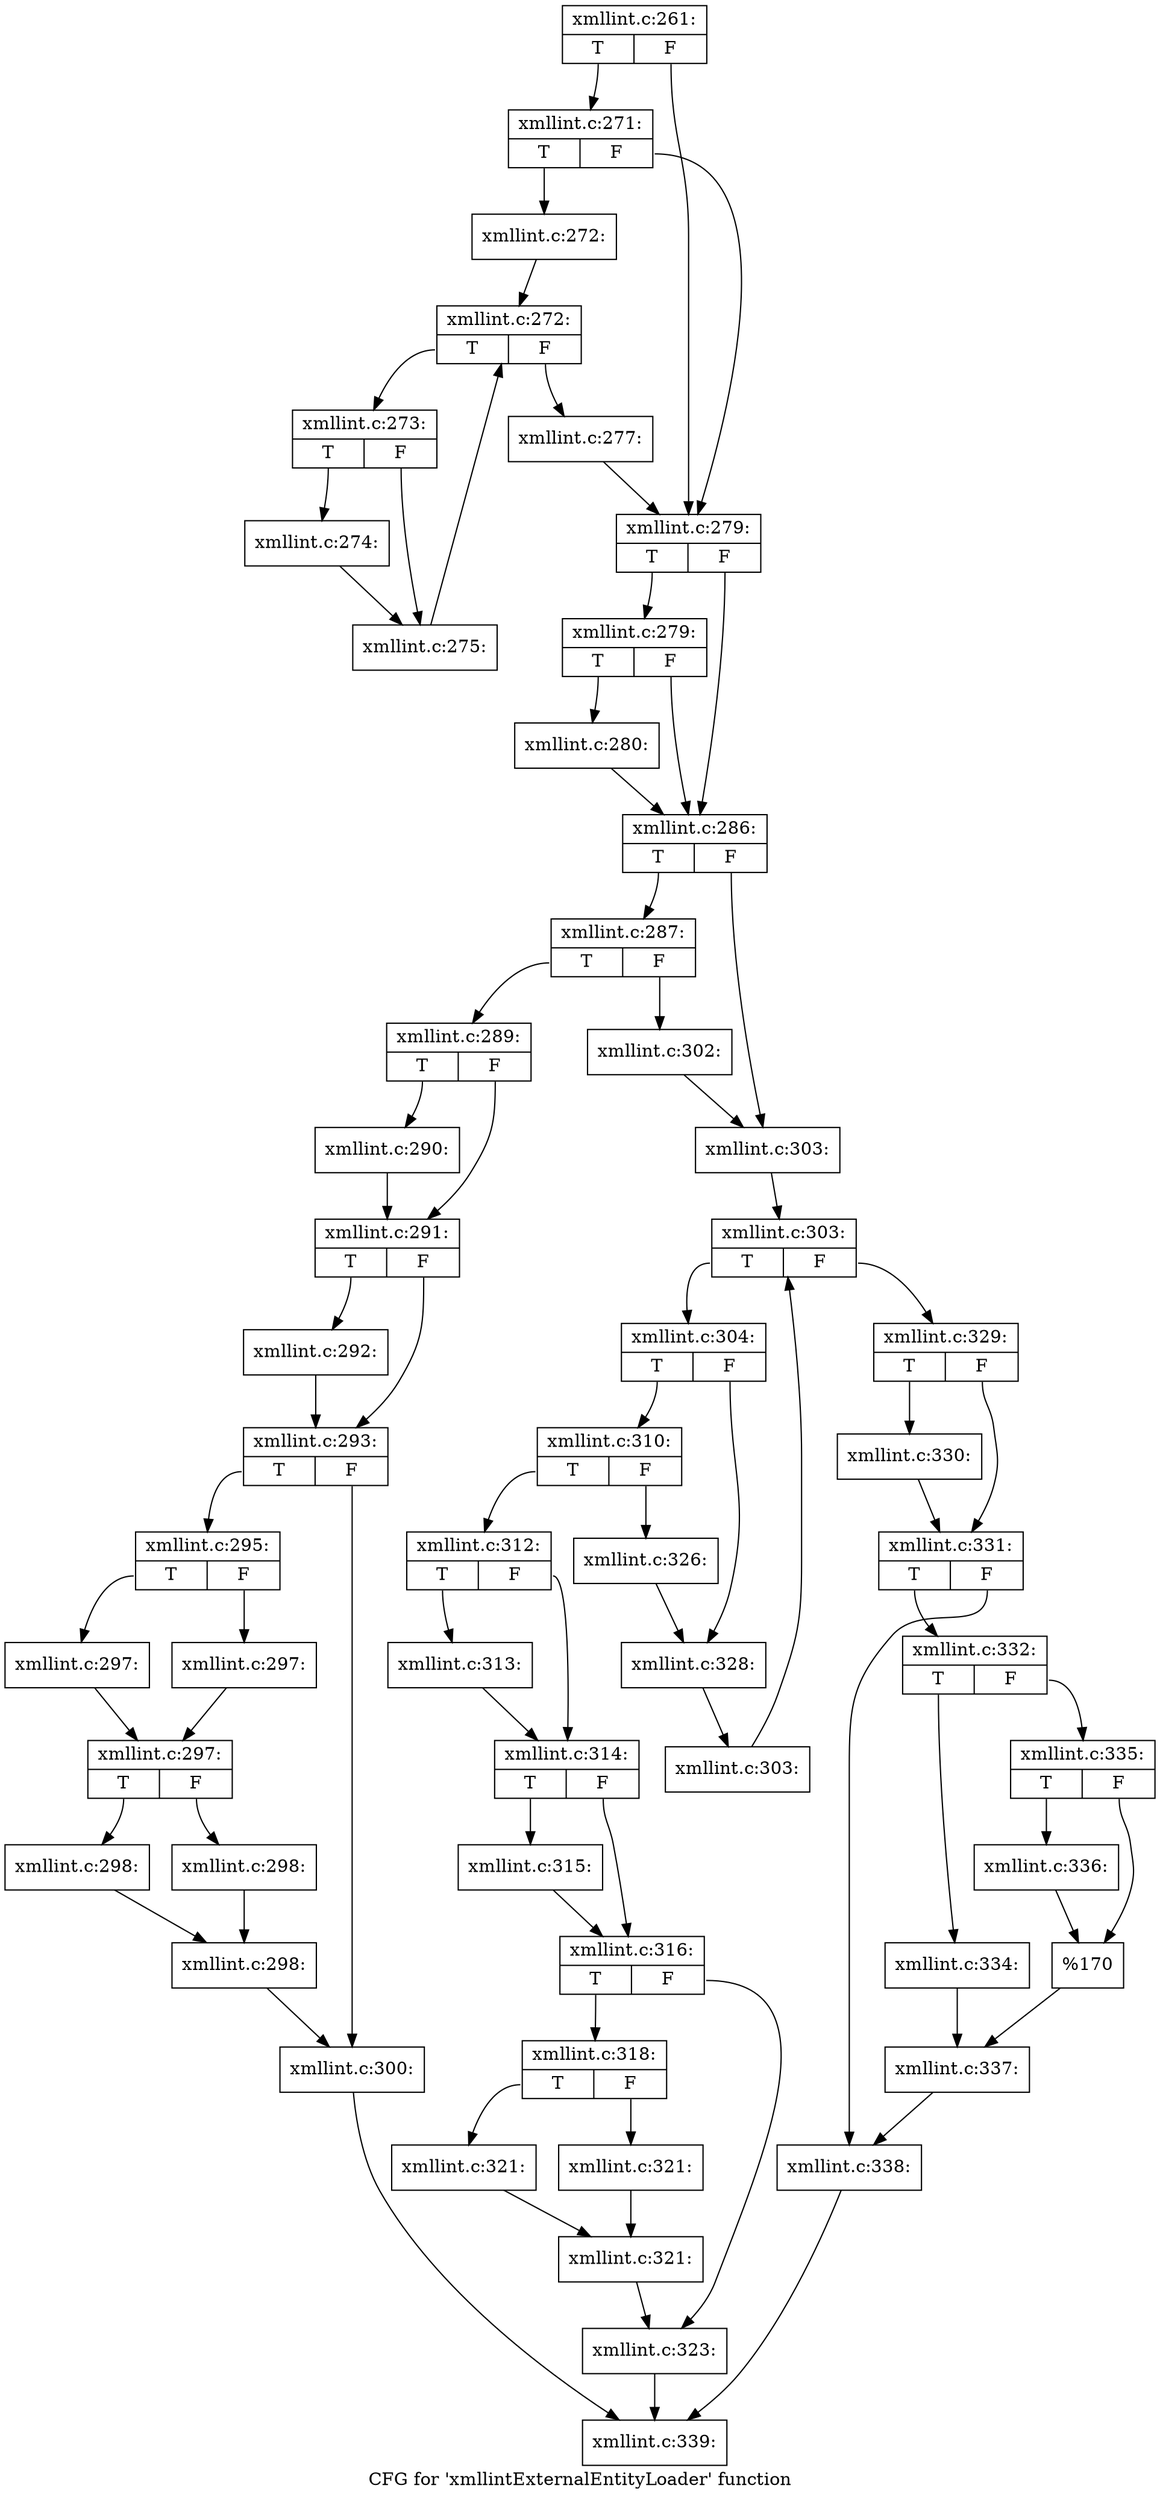 digraph "CFG for 'xmllintExternalEntityLoader' function" {
	label="CFG for 'xmllintExternalEntityLoader' function";

	Node0x4a36520 [shape=record,label="{xmllint.c:261:|{<s0>T|<s1>F}}"];
	Node0x4a36520:s0 -> Node0x4a38820;
	Node0x4a36520:s1 -> Node0x4a387d0;
	Node0x4a38820 [shape=record,label="{xmllint.c:271:|{<s0>T|<s1>F}}"];
	Node0x4a38820:s0 -> Node0x4a38780;
	Node0x4a38820:s1 -> Node0x4a387d0;
	Node0x4a38780 [shape=record,label="{xmllint.c:272:}"];
	Node0x4a38780 -> Node0x4a38da0;
	Node0x4a38da0 [shape=record,label="{xmllint.c:272:|{<s0>T|<s1>F}}"];
	Node0x4a38da0:s0 -> Node0x4a391f0;
	Node0x4a38da0:s1 -> Node0x4a38f60;
	Node0x4a391f0 [shape=record,label="{xmllint.c:273:|{<s0>T|<s1>F}}"];
	Node0x4a391f0:s0 -> Node0x4a393e0;
	Node0x4a391f0:s1 -> Node0x4a39430;
	Node0x4a393e0 [shape=record,label="{xmllint.c:274:}"];
	Node0x4a393e0 -> Node0x4a39430;
	Node0x4a39430 [shape=record,label="{xmllint.c:275:}"];
	Node0x4a39430 -> Node0x4a38da0;
	Node0x4a38f60 [shape=record,label="{xmllint.c:277:}"];
	Node0x4a38f60 -> Node0x4a387d0;
	Node0x4a387d0 [shape=record,label="{xmllint.c:279:|{<s0>T|<s1>F}}"];
	Node0x4a387d0:s0 -> Node0x4a39ec0;
	Node0x4a387d0:s1 -> Node0x4a39e70;
	Node0x4a39ec0 [shape=record,label="{xmllint.c:279:|{<s0>T|<s1>F}}"];
	Node0x4a39ec0:s0 -> Node0x4a39e20;
	Node0x4a39ec0:s1 -> Node0x4a39e70;
	Node0x4a39e20 [shape=record,label="{xmllint.c:280:}"];
	Node0x4a39e20 -> Node0x4a39e70;
	Node0x4a39e70 [shape=record,label="{xmllint.c:286:|{<s0>T|<s1>F}}"];
	Node0x4a39e70:s0 -> Node0x4a3b550;
	Node0x4a39e70:s1 -> Node0x4a3b5a0;
	Node0x4a3b550 [shape=record,label="{xmllint.c:287:|{<s0>T|<s1>F}}"];
	Node0x4a3b550:s0 -> Node0x4a3bce0;
	Node0x4a3b550:s1 -> Node0x4a3bd30;
	Node0x4a3bce0 [shape=record,label="{xmllint.c:289:|{<s0>T|<s1>F}}"];
	Node0x4a3bce0:s0 -> Node0x4a3c0f0;
	Node0x4a3bce0:s1 -> Node0x4a3c140;
	Node0x4a3c0f0 [shape=record,label="{xmllint.c:290:}"];
	Node0x4a3c0f0 -> Node0x4a3c140;
	Node0x4a3c140 [shape=record,label="{xmllint.c:291:|{<s0>T|<s1>F}}"];
	Node0x4a3c140:s0 -> Node0x4a3c830;
	Node0x4a3c140:s1 -> Node0x4a3c880;
	Node0x4a3c830 [shape=record,label="{xmllint.c:292:}"];
	Node0x4a3c830 -> Node0x4a3c880;
	Node0x4a3c880 [shape=record,label="{xmllint.c:293:|{<s0>T|<s1>F}}"];
	Node0x4a3c880:s0 -> Node0x4a3cfd0;
	Node0x4a3c880:s1 -> Node0x4a3d020;
	Node0x4a3cfd0 [shape=record,label="{xmllint.c:295:|{<s0>T|<s1>F}}"];
	Node0x4a3cfd0:s0 -> Node0x4a3d550;
	Node0x4a3cfd0:s1 -> Node0x4a3d5a0;
	Node0x4a3d550 [shape=record,label="{xmllint.c:297:}"];
	Node0x4a3d550 -> Node0x4a3d5f0;
	Node0x4a3d5a0 [shape=record,label="{xmllint.c:297:}"];
	Node0x4a3d5a0 -> Node0x4a3d5f0;
	Node0x4a3d5f0 [shape=record,label="{xmllint.c:297:|{<s0>T|<s1>F}}"];
	Node0x4a3d5f0:s0 -> Node0x4a3da10;
	Node0x4a3d5f0:s1 -> Node0x4a3da60;
	Node0x4a3da10 [shape=record,label="{xmllint.c:298:}"];
	Node0x4a3da10 -> Node0x4a3dab0;
	Node0x4a3da60 [shape=record,label="{xmllint.c:298:}"];
	Node0x4a3da60 -> Node0x4a3dab0;
	Node0x4a3dab0 [shape=record,label="{xmllint.c:298:}"];
	Node0x4a3dab0 -> Node0x4a3d020;
	Node0x4a3d020 [shape=record,label="{xmllint.c:300:}"];
	Node0x4a3d020 -> Node0x4a36cf0;
	Node0x4a3bd30 [shape=record,label="{xmllint.c:302:}"];
	Node0x4a3bd30 -> Node0x4a3b5a0;
	Node0x4a3b5a0 [shape=record,label="{xmllint.c:303:}"];
	Node0x4a3b5a0 -> Node0x4a3e550;
	Node0x4a3e550 [shape=record,label="{xmllint.c:303:|{<s0>T|<s1>F}}"];
	Node0x4a3e550:s0 -> Node0x4a3e830;
	Node0x4a3e550:s1 -> Node0x4a3e3b0;
	Node0x4a3e830 [shape=record,label="{xmllint.c:304:|{<s0>T|<s1>F}}"];
	Node0x4a3e830:s0 -> Node0x4a3f710;
	Node0x4a3e830:s1 -> Node0x4a3fa40;
	Node0x4a3f710 [shape=record,label="{xmllint.c:310:|{<s0>T|<s1>F}}"];
	Node0x4a3f710:s0 -> Node0x4a407f0;
	Node0x4a3f710:s1 -> Node0x4a40840;
	Node0x4a407f0 [shape=record,label="{xmllint.c:312:|{<s0>T|<s1>F}}"];
	Node0x4a407f0:s0 -> Node0x4a40b80;
	Node0x4a407f0:s1 -> Node0x4a40bd0;
	Node0x4a40b80 [shape=record,label="{xmllint.c:313:}"];
	Node0x4a40b80 -> Node0x4a40bd0;
	Node0x4a40bd0 [shape=record,label="{xmllint.c:314:|{<s0>T|<s1>F}}"];
	Node0x4a40bd0:s0 -> Node0x4a41280;
	Node0x4a40bd0:s1 -> Node0x4a412d0;
	Node0x4a41280 [shape=record,label="{xmllint.c:315:}"];
	Node0x4a41280 -> Node0x4a412d0;
	Node0x4a412d0 [shape=record,label="{xmllint.c:316:|{<s0>T|<s1>F}}"];
	Node0x4a412d0:s0 -> Node0x4a419e0;
	Node0x4a412d0:s1 -> Node0x4a41a30;
	Node0x4a419e0 [shape=record,label="{xmllint.c:318:|{<s0>T|<s1>F}}"];
	Node0x4a419e0:s0 -> Node0x4a41e00;
	Node0x4a419e0:s1 -> Node0x4a41e50;
	Node0x4a41e00 [shape=record,label="{xmllint.c:321:}"];
	Node0x4a41e00 -> Node0x4a41ea0;
	Node0x4a41e50 [shape=record,label="{xmllint.c:321:}"];
	Node0x4a41e50 -> Node0x4a41ea0;
	Node0x4a41ea0 [shape=record,label="{xmllint.c:321:}"];
	Node0x4a41ea0 -> Node0x4a41a30;
	Node0x4a41a30 [shape=record,label="{xmllint.c:323:}"];
	Node0x4a41a30 -> Node0x4a36cf0;
	Node0x4a40840 [shape=record,label="{xmllint.c:326:}"];
	Node0x4a40840 -> Node0x4a3fa40;
	Node0x4a3fa40 [shape=record,label="{xmllint.c:328:}"];
	Node0x4a3fa40 -> Node0x4a3e7a0;
	Node0x4a3e7a0 [shape=record,label="{xmllint.c:303:}"];
	Node0x4a3e7a0 -> Node0x4a3e550;
	Node0x4a3e3b0 [shape=record,label="{xmllint.c:329:|{<s0>T|<s1>F}}"];
	Node0x4a3e3b0:s0 -> Node0x4a42f10;
	Node0x4a3e3b0:s1 -> Node0x4a42f60;
	Node0x4a42f10 [shape=record,label="{xmllint.c:330:}"];
	Node0x4a42f10 -> Node0x4a42f60;
	Node0x4a42f60 [shape=record,label="{xmllint.c:331:|{<s0>T|<s1>F}}"];
	Node0x4a42f60:s0 -> Node0x4a43670;
	Node0x4a42f60:s1 -> Node0x4a436c0;
	Node0x4a43670 [shape=record,label="{xmllint.c:332:|{<s0>T|<s1>F}}"];
	Node0x4a43670:s0 -> Node0x4a43d70;
	Node0x4a43670:s1 -> Node0x4a43e10;
	Node0x4a43d70 [shape=record,label="{xmllint.c:334:}"];
	Node0x4a43d70 -> Node0x4a43dc0;
	Node0x4a43e10 [shape=record,label="{xmllint.c:335:|{<s0>T|<s1>F}}"];
	Node0x4a43e10:s0 -> Node0x4a44550;
	Node0x4a43e10:s1 -> Node0x4a445a0;
	Node0x4a44550 [shape=record,label="{xmllint.c:336:}"];
	Node0x4a44550 -> Node0x4a445a0;
	Node0x4a445a0 [shape=record,label="{%170}"];
	Node0x4a445a0 -> Node0x4a43dc0;
	Node0x4a43dc0 [shape=record,label="{xmllint.c:337:}"];
	Node0x4a43dc0 -> Node0x4a436c0;
	Node0x4a436c0 [shape=record,label="{xmllint.c:338:}"];
	Node0x4a436c0 -> Node0x4a36cf0;
	Node0x4a36cf0 [shape=record,label="{xmllint.c:339:}"];
}
